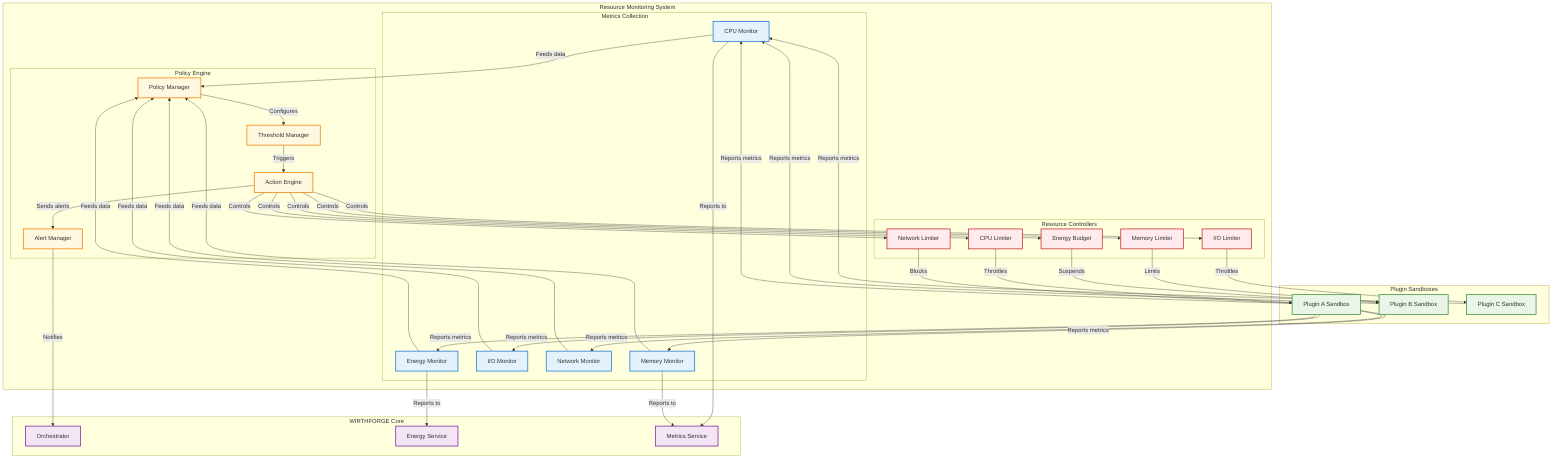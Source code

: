 graph TB
    subgraph "Resource Monitoring System"
        subgraph "Metrics Collection"
            CPU_MONITOR[CPU Monitor]
            MEM_MONITOR[Memory Monitor]
            IO_MONITOR[I/O Monitor]
            NET_MONITOR[Network Monitor]
            ENERGY_MONITOR[Energy Monitor]
        end
        
        subgraph "Resource Controllers"
            CPU_LIMITER[CPU Limiter]
            MEM_LIMITER[Memory Limiter]
            IO_LIMITER[I/O Limiter]
            NET_LIMITER[Network Limiter]
            ENERGY_BUDGET[Energy Budget]
        end
        
        subgraph "Policy Engine"
            POLICY_MGR[Policy Manager]
            THRESHOLD_MGR[Threshold Manager]
            ACTION_ENGINE[Action Engine]
            ALERT_MGR[Alert Manager]
        end
    end
    
    subgraph "Plugin Sandboxes"
        SANDBOX_A[Plugin A Sandbox]
        SANDBOX_B[Plugin B Sandbox]
        SANDBOX_C[Plugin C Sandbox]
    end
    
    subgraph "WIRTHFORGE Core"
        ORCHESTRATOR[Orchestrator]
        ENERGY_SVC[Energy Service]
        METRICS_SVC[Metrics Service]
    end
    
    %% Monitoring connections
    SANDBOX_A -->|Reports metrics| CPU_MONITOR
    SANDBOX_A -->|Reports metrics| MEM_MONITOR
    SANDBOX_A -->|Reports metrics| IO_MONITOR
    SANDBOX_A -->|Reports metrics| NET_MONITOR
    SANDBOX_A -->|Reports metrics| ENERGY_MONITOR
    
    SANDBOX_B -->|Reports metrics| CPU_MONITOR
    SANDBOX_C -->|Reports metrics| CPU_MONITOR
    
    %% Resource control
    CPU_LIMITER -->|Throttles| SANDBOX_A
    MEM_LIMITER -->|Limits| SANDBOX_B
    IO_LIMITER -->|Throttles| SANDBOX_C
    NET_LIMITER -->|Blocks| SANDBOX_A
    ENERGY_BUDGET -->|Suspends| SANDBOX_B
    
    %% Policy enforcement
    CPU_MONITOR -->|Feeds data| POLICY_MGR
    MEM_MONITOR -->|Feeds data| POLICY_MGR
    IO_MONITOR -->|Feeds data| POLICY_MGR
    NET_MONITOR -->|Feeds data| POLICY_MGR
    ENERGY_MONITOR -->|Feeds data| POLICY_MGR
    
    POLICY_MGR -->|Configures| THRESHOLD_MGR
    THRESHOLD_MGR -->|Triggers| ACTION_ENGINE
    ACTION_ENGINE -->|Controls| CPU_LIMITER
    ACTION_ENGINE -->|Controls| MEM_LIMITER
    ACTION_ENGINE -->|Controls| IO_LIMITER
    ACTION_ENGINE -->|Controls| NET_LIMITER
    ACTION_ENGINE -->|Controls| ENERGY_BUDGET
    
    ACTION_ENGINE -->|Sends alerts| ALERT_MGR
    ALERT_MGR -->|Notifies| ORCHESTRATOR
    
    %% Integration with core
    ENERGY_MONITOR -->|Reports to| ENERGY_SVC
    CPU_MONITOR -->|Reports to| METRICS_SVC
    MEM_MONITOR -->|Reports to| METRICS_SVC
    
    classDef monitoring fill:#e3f2fd,stroke:#1976d2,stroke-width:2px
    classDef control fill:#ffebee,stroke:#c62828,stroke-width:2px
    classDef policy fill:#fff8e1,stroke:#f57c00,stroke-width:2px
    classDef sandbox fill:#e8f5e8,stroke:#388e3c,stroke-width:2px
    classDef core fill:#f3e5f5,stroke:#7b1fa2,stroke-width:2px
    
    class CPU_MONITOR,MEM_MONITOR,IO_MONITOR,NET_MONITOR,ENERGY_MONITOR monitoring
    class CPU_LIMITER,MEM_LIMITER,IO_LIMITER,NET_LIMITER,ENERGY_BUDGET control
    class POLICY_MGR,THRESHOLD_MGR,ACTION_ENGINE,ALERT_MGR policy
    class SANDBOX_A,SANDBOX_B,SANDBOX_C sandbox
    class ORCHESTRATOR,ENERGY_SVC,METRICS_SVC core